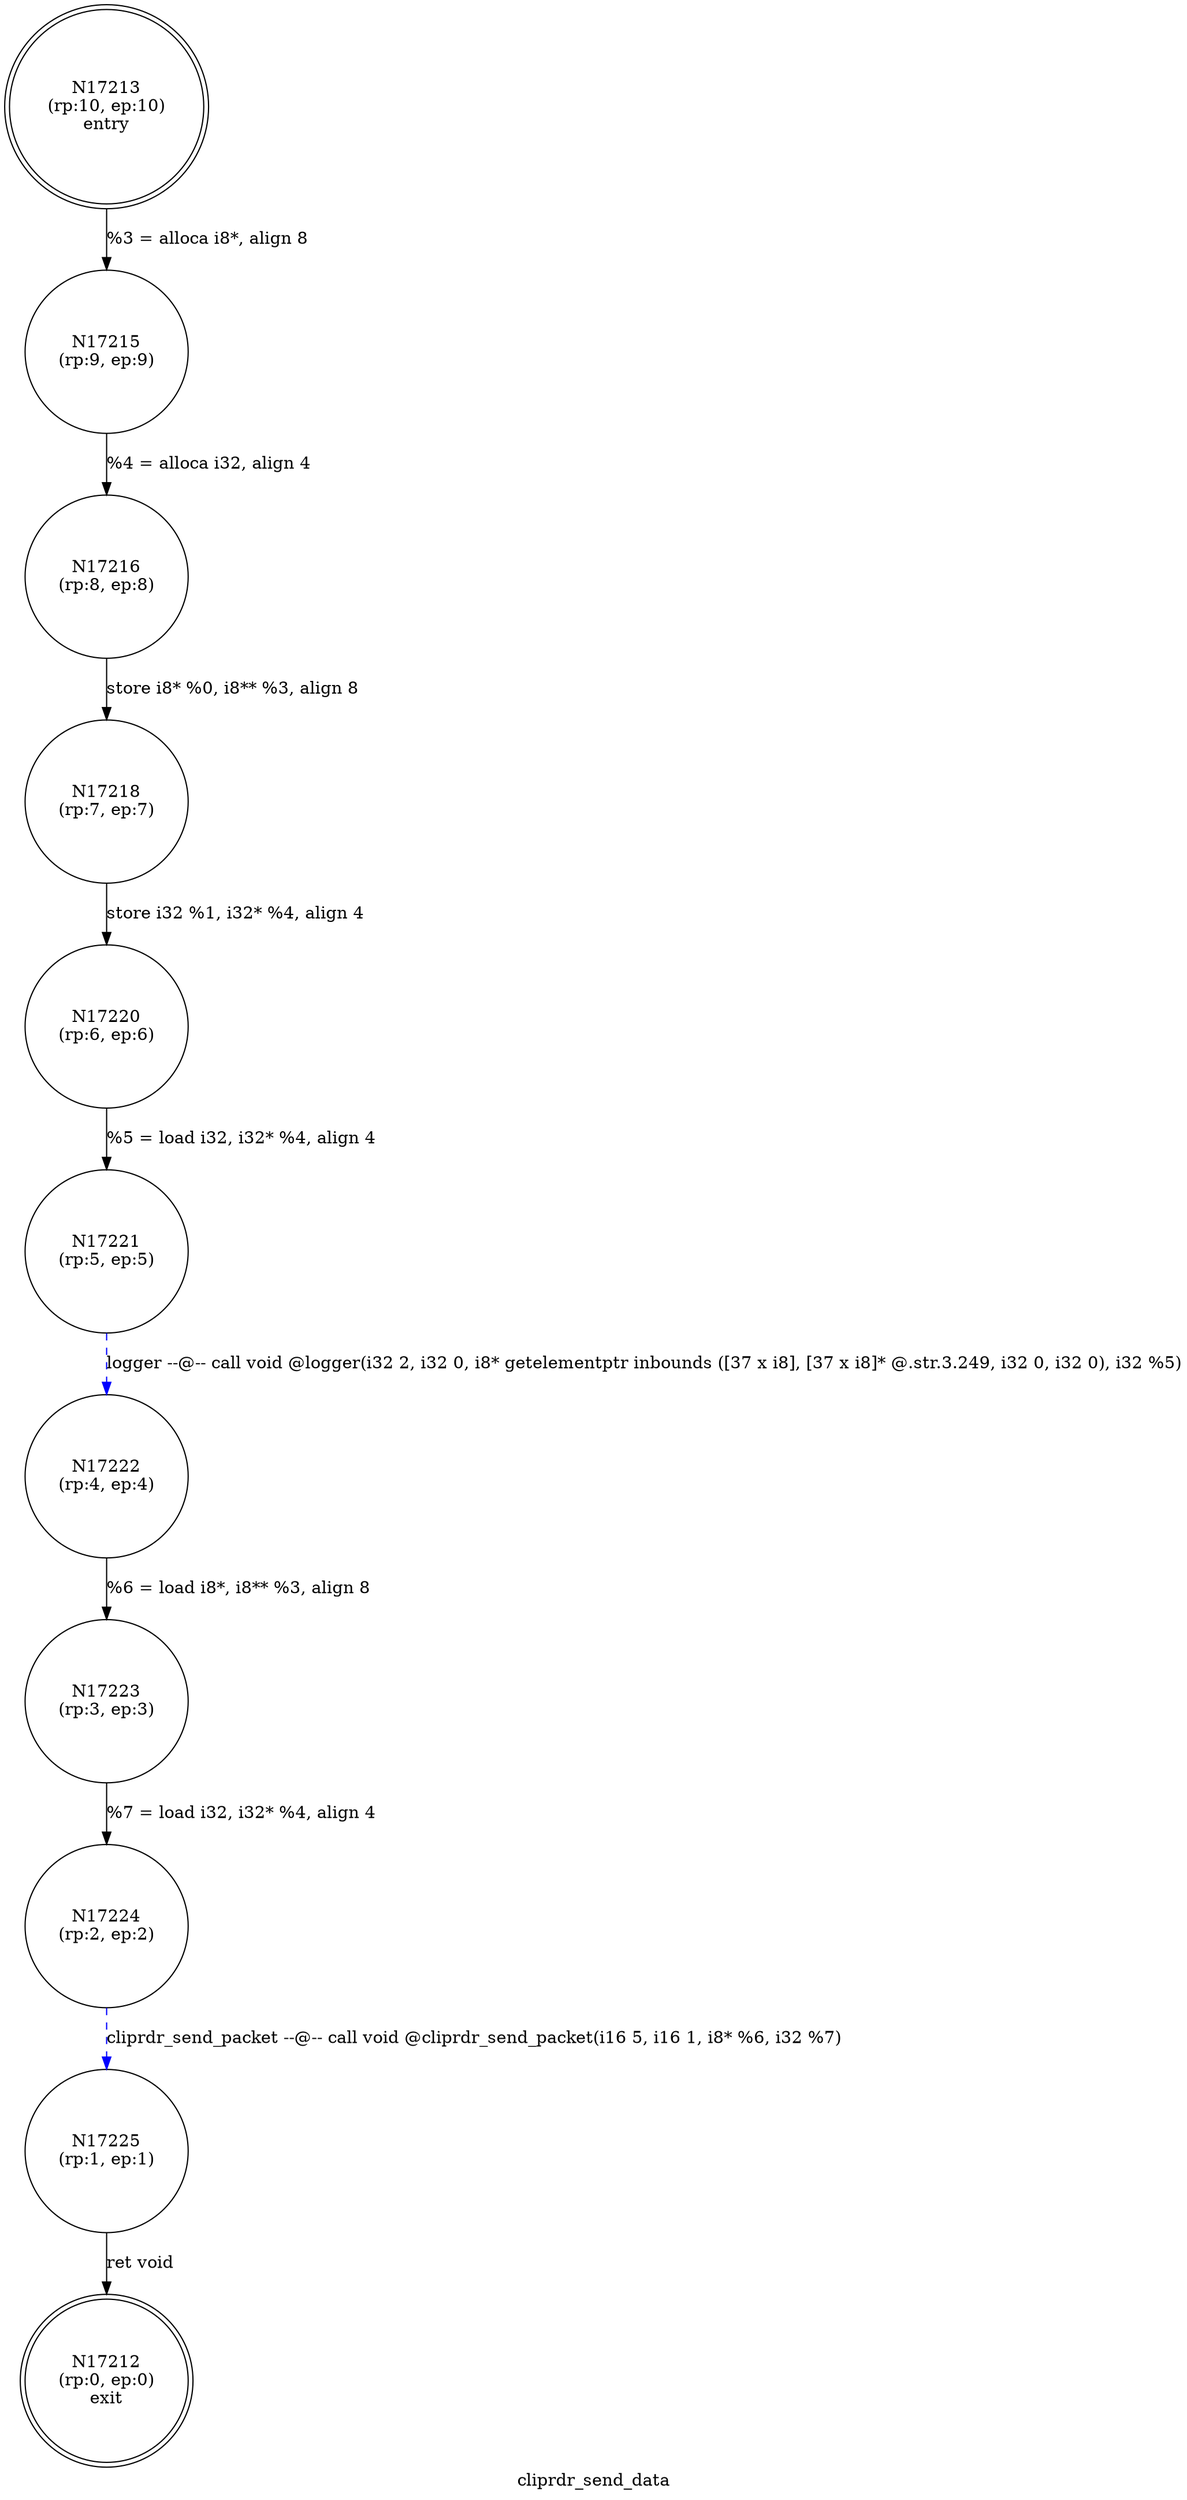 digraph cliprdr_send_data {
label="cliprdr_send_data"
17212 [label="N17212\n(rp:0, ep:0)\nexit", shape="doublecircle"]
17213 [label="N17213\n(rp:10, ep:10)\nentry", shape="doublecircle"]
17213 -> 17215 [label="%3 = alloca i8*, align 8"]
17215 [label="N17215\n(rp:9, ep:9)", shape="circle"]
17215 -> 17216 [label="%4 = alloca i32, align 4"]
17216 [label="N17216\n(rp:8, ep:8)", shape="circle"]
17216 -> 17218 [label="store i8* %0, i8** %3, align 8"]
17218 [label="N17218\n(rp:7, ep:7)", shape="circle"]
17218 -> 17220 [label="store i32 %1, i32* %4, align 4"]
17220 [label="N17220\n(rp:6, ep:6)", shape="circle"]
17220 -> 17221 [label="%5 = load i32, i32* %4, align 4"]
17221 [label="N17221\n(rp:5, ep:5)", shape="circle"]
17221 -> 17222 [label="logger --@-- call void @logger(i32 2, i32 0, i8* getelementptr inbounds ([37 x i8], [37 x i8]* @.str.3.249, i32 0, i32 0), i32 %5)", style="dashed", color="blue"]
17222 [label="N17222\n(rp:4, ep:4)", shape="circle"]
17222 -> 17223 [label="%6 = load i8*, i8** %3, align 8"]
17223 [label="N17223\n(rp:3, ep:3)", shape="circle"]
17223 -> 17224 [label="%7 = load i32, i32* %4, align 4"]
17224 [label="N17224\n(rp:2, ep:2)", shape="circle"]
17224 -> 17225 [label="cliprdr_send_packet --@-- call void @cliprdr_send_packet(i16 5, i16 1, i8* %6, i32 %7)", style="dashed", color="blue"]
17225 [label="N17225\n(rp:1, ep:1)", shape="circle"]
17225 -> 17212 [label="ret void"]
}
